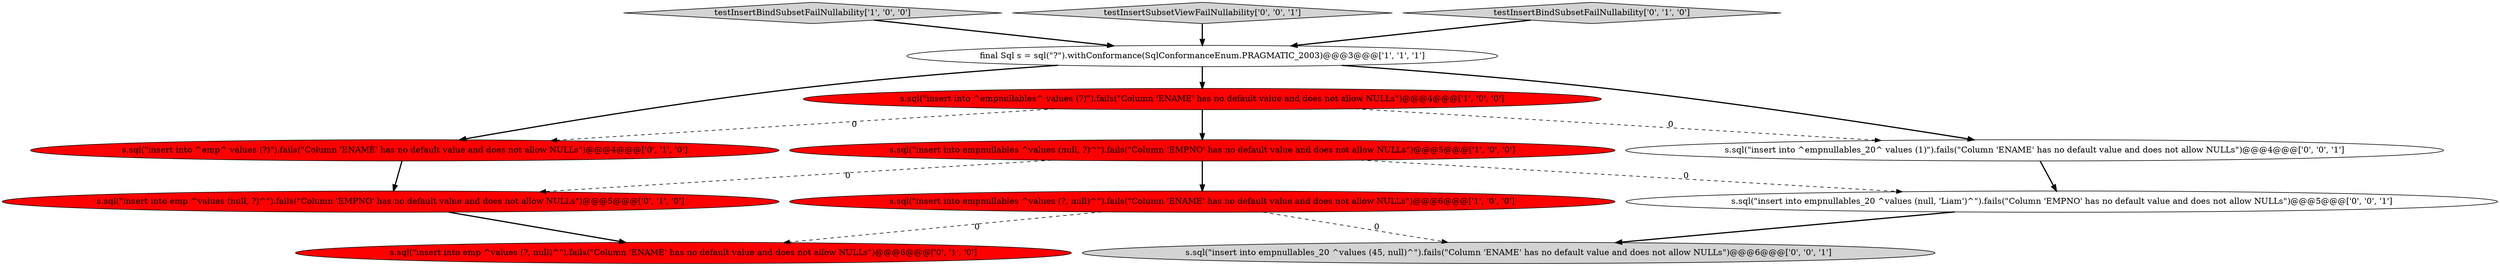 digraph {
12 [style = filled, label = "s.sql(\"insert into empnullables_20 ^values (45, null)^\").fails(\"Column 'ENAME' has no default value and does not allow NULLs\")@@@6@@@['0', '0', '1']", fillcolor = lightgray, shape = ellipse image = "AAA0AAABBB3BBB"];
1 [style = filled, label = "testInsertBindSubsetFailNullability['1', '0', '0']", fillcolor = lightgray, shape = diamond image = "AAA0AAABBB1BBB"];
11 [style = filled, label = "testInsertSubsetViewFailNullability['0', '0', '1']", fillcolor = lightgray, shape = diamond image = "AAA0AAABBB3BBB"];
2 [style = filled, label = "s.sql(\"insert into empnullables ^values (null, ?)^\").fails(\"Column 'EMPNO' has no default value and does not allow NULLs\")@@@5@@@['1', '0', '0']", fillcolor = red, shape = ellipse image = "AAA1AAABBB1BBB"];
7 [style = filled, label = "s.sql(\"insert into ^emp^ values (?)\").fails(\"Column 'ENAME' has no default value and does not allow NULLs\")@@@4@@@['0', '1', '0']", fillcolor = red, shape = ellipse image = "AAA1AAABBB2BBB"];
4 [style = filled, label = "s.sql(\"insert into empnullables ^values (?, null)^\").fails(\"Column 'ENAME' has no default value and does not allow NULLs\")@@@6@@@['1', '0', '0']", fillcolor = red, shape = ellipse image = "AAA1AAABBB1BBB"];
8 [style = filled, label = "testInsertBindSubsetFailNullability['0', '1', '0']", fillcolor = lightgray, shape = diamond image = "AAA0AAABBB2BBB"];
6 [style = filled, label = "s.sql(\"insert into emp ^values (?, null)^\").fails(\"Column 'ENAME' has no default value and does not allow NULLs\")@@@6@@@['0', '1', '0']", fillcolor = red, shape = ellipse image = "AAA1AAABBB2BBB"];
3 [style = filled, label = "final Sql s = sql(\"?\").withConformance(SqlConformanceEnum.PRAGMATIC_2003)@@@3@@@['1', '1', '1']", fillcolor = white, shape = ellipse image = "AAA0AAABBB1BBB"];
0 [style = filled, label = "s.sql(\"insert into ^empnullables^ values (?)\").fails(\"Column 'ENAME' has no default value and does not allow NULLs\")@@@4@@@['1', '0', '0']", fillcolor = red, shape = ellipse image = "AAA1AAABBB1BBB"];
10 [style = filled, label = "s.sql(\"insert into empnullables_20 ^values (null, 'Liam')^\").fails(\"Column 'EMPNO' has no default value and does not allow NULLs\")@@@5@@@['0', '0', '1']", fillcolor = white, shape = ellipse image = "AAA0AAABBB3BBB"];
5 [style = filled, label = "s.sql(\"insert into emp ^values (null, ?)^\").fails(\"Column 'EMPNO' has no default value and does not allow NULLs\")@@@5@@@['0', '1', '0']", fillcolor = red, shape = ellipse image = "AAA1AAABBB2BBB"];
9 [style = filled, label = "s.sql(\"insert into ^empnullables_20^ values (1)\").fails(\"Column 'ENAME' has no default value and does not allow NULLs\")@@@4@@@['0', '0', '1']", fillcolor = white, shape = ellipse image = "AAA0AAABBB3BBB"];
1->3 [style = bold, label=""];
3->9 [style = bold, label=""];
2->5 [style = dashed, label="0"];
7->5 [style = bold, label=""];
0->9 [style = dashed, label="0"];
5->6 [style = bold, label=""];
9->10 [style = bold, label=""];
3->7 [style = bold, label=""];
11->3 [style = bold, label=""];
0->7 [style = dashed, label="0"];
2->4 [style = bold, label=""];
10->12 [style = bold, label=""];
4->6 [style = dashed, label="0"];
3->0 [style = bold, label=""];
2->10 [style = dashed, label="0"];
4->12 [style = dashed, label="0"];
0->2 [style = bold, label=""];
8->3 [style = bold, label=""];
}
